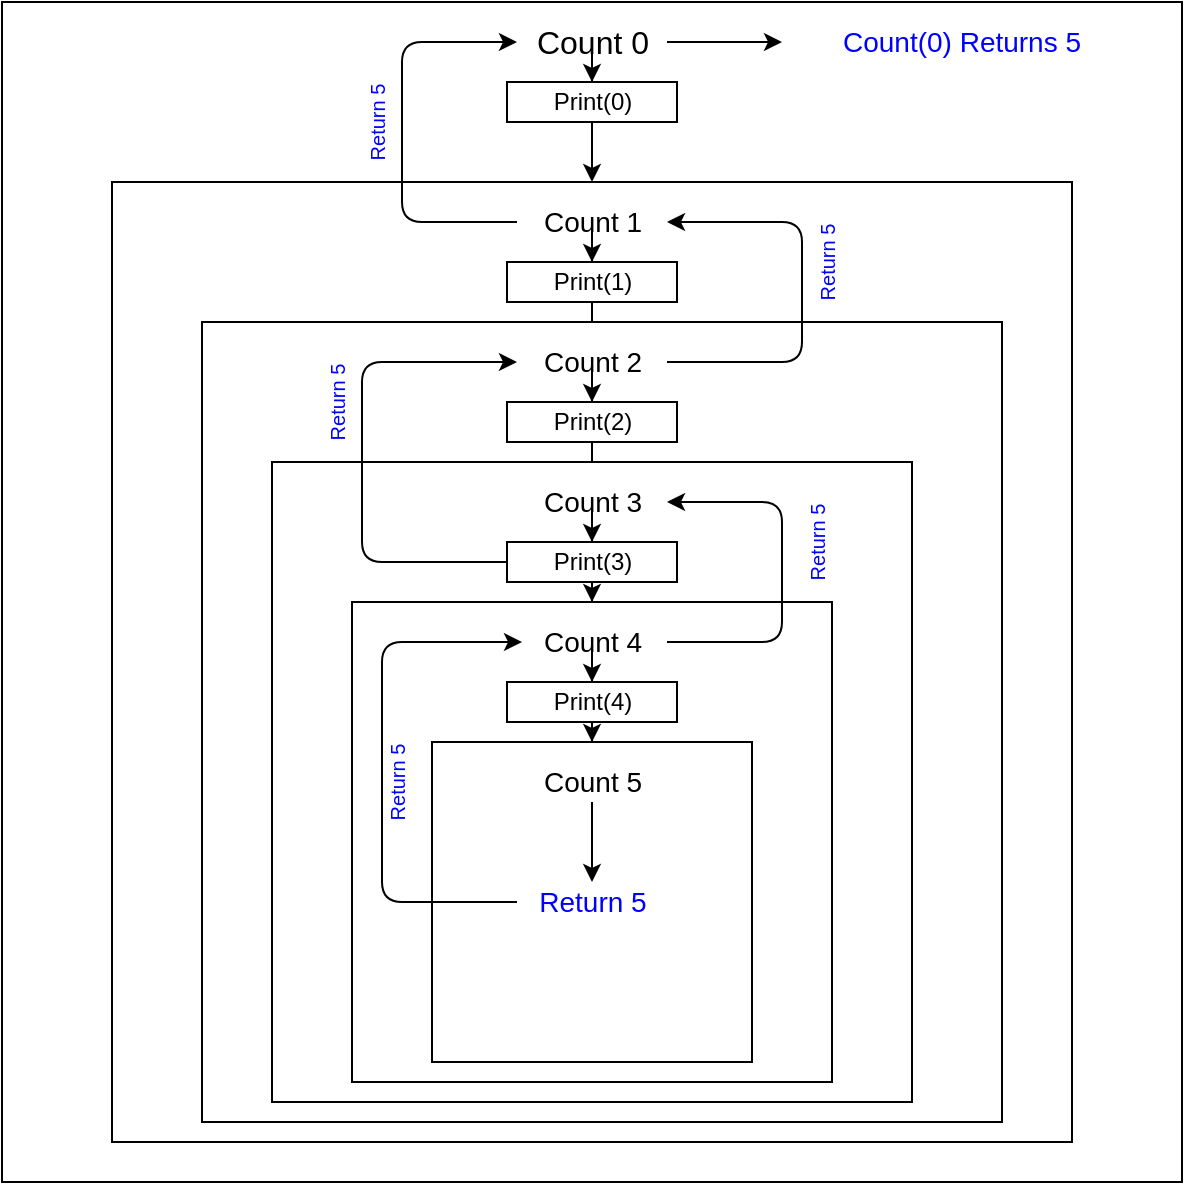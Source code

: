 <mxfile version="14.7.0" type="device"><diagram id="zxketocoHmCfuCm9UcEO" name="Page-1"><mxGraphModel dx="813" dy="435" grid="1" gridSize="10" guides="1" tooltips="1" connect="1" arrows="1" fold="1" page="1" pageScale="1" pageWidth="850" pageHeight="1100" math="0" shadow="0"><root><mxCell id="0"/><mxCell id="1" parent="0"/><mxCell id="am4lTgjBXTNwzO3AsvIi-1" value="" style="whiteSpace=wrap;html=1;aspect=fixed;" vertex="1" parent="1"><mxGeometry x="160" y="10" width="590" height="590" as="geometry"/></mxCell><mxCell id="am4lTgjBXTNwzO3AsvIi-7" value="" style="edgeStyle=orthogonalEdgeStyle;rounded=0;orthogonalLoop=1;jettySize=auto;html=1;fontSize=16;" edge="1" parent="1" source="am4lTgjBXTNwzO3AsvIi-2" target="am4lTgjBXTNwzO3AsvIi-6"><mxGeometry relative="1" as="geometry"/></mxCell><mxCell id="am4lTgjBXTNwzO3AsvIi-2" value="Count 0" style="text;html=1;strokeColor=none;fillColor=none;align=center;verticalAlign=middle;whiteSpace=wrap;rounded=0;strokeWidth=8;fontSize=16;" vertex="1" parent="1"><mxGeometry x="417.5" y="20" width="75" height="20" as="geometry"/></mxCell><mxCell id="am4lTgjBXTNwzO3AsvIi-15" value="" style="edgeStyle=orthogonalEdgeStyle;rounded=0;orthogonalLoop=1;jettySize=auto;html=1;fontSize=12;" edge="1" parent="1" source="am4lTgjBXTNwzO3AsvIi-6" target="am4lTgjBXTNwzO3AsvIi-10"><mxGeometry relative="1" as="geometry"/></mxCell><mxCell id="am4lTgjBXTNwzO3AsvIi-6" value="Print(0)" style="whiteSpace=wrap;html=1;fontSize=12;strokeWidth=1;" vertex="1" parent="1"><mxGeometry x="412.5" y="50" width="85" height="20" as="geometry"/></mxCell><mxCell id="am4lTgjBXTNwzO3AsvIi-10" value="" style="whiteSpace=wrap;html=1;aspect=fixed;" vertex="1" parent="1"><mxGeometry x="215" y="100" width="480" height="480" as="geometry"/></mxCell><mxCell id="am4lTgjBXTNwzO3AsvIi-25" style="edgeStyle=orthogonalEdgeStyle;rounded=0;orthogonalLoop=1;jettySize=auto;html=1;entryX=0.5;entryY=0;entryDx=0;entryDy=0;fontSize=14;" edge="1" parent="1" source="am4lTgjBXTNwzO3AsvIi-16" target="am4lTgjBXTNwzO3AsvIi-17"><mxGeometry relative="1" as="geometry"/></mxCell><mxCell id="am4lTgjBXTNwzO3AsvIi-16" value="Count 1" style="text;html=1;strokeColor=none;fillColor=none;align=center;verticalAlign=middle;whiteSpace=wrap;rounded=0;strokeWidth=8;fontSize=14;" vertex="1" parent="1"><mxGeometry x="417.5" y="110" width="75" height="20" as="geometry"/></mxCell><mxCell id="am4lTgjBXTNwzO3AsvIi-27" value="" style="edgeStyle=orthogonalEdgeStyle;rounded=0;orthogonalLoop=1;jettySize=auto;html=1;fontSize=14;" edge="1" parent="1" source="am4lTgjBXTNwzO3AsvIi-17" target="am4lTgjBXTNwzO3AsvIi-26"><mxGeometry relative="1" as="geometry"/></mxCell><mxCell id="am4lTgjBXTNwzO3AsvIi-17" value="Print(1)" style="whiteSpace=wrap;html=1;fontSize=12;strokeWidth=1;" vertex="1" parent="1"><mxGeometry x="412.5" y="140" width="85" height="20" as="geometry"/></mxCell><mxCell id="am4lTgjBXTNwzO3AsvIi-26" value="" style="whiteSpace=wrap;html=1;aspect=fixed;" vertex="1" parent="1"><mxGeometry x="260" y="170" width="400" height="400" as="geometry"/></mxCell><mxCell id="am4lTgjBXTNwzO3AsvIi-30" style="edgeStyle=orthogonalEdgeStyle;rounded=0;orthogonalLoop=1;jettySize=auto;html=1;entryX=0.5;entryY=0;entryDx=0;entryDy=0;fontSize=14;" edge="1" parent="1" source="am4lTgjBXTNwzO3AsvIi-28" target="am4lTgjBXTNwzO3AsvIi-29"><mxGeometry relative="1" as="geometry"/></mxCell><mxCell id="am4lTgjBXTNwzO3AsvIi-28" value="Count 2" style="text;html=1;strokeColor=none;fillColor=none;align=center;verticalAlign=middle;whiteSpace=wrap;rounded=0;strokeWidth=8;fontSize=14;" vertex="1" parent="1"><mxGeometry x="417.5" y="180" width="75" height="20" as="geometry"/></mxCell><mxCell id="am4lTgjBXTNwzO3AsvIi-36" value="" style="edgeStyle=orthogonalEdgeStyle;rounded=0;orthogonalLoop=1;jettySize=auto;html=1;fontSize=14;" edge="1" parent="1" source="am4lTgjBXTNwzO3AsvIi-29" target="am4lTgjBXTNwzO3AsvIi-34"><mxGeometry relative="1" as="geometry"/></mxCell><mxCell id="am4lTgjBXTNwzO3AsvIi-29" value="Print(2)" style="whiteSpace=wrap;html=1;fontSize=12;strokeWidth=1;" vertex="1" parent="1"><mxGeometry x="412.5" y="210" width="85" height="20" as="geometry"/></mxCell><mxCell id="am4lTgjBXTNwzO3AsvIi-32" value="" style="whiteSpace=wrap;html=1;aspect=fixed;" vertex="1" parent="1"><mxGeometry x="295" y="240" width="320" height="320" as="geometry"/></mxCell><mxCell id="am4lTgjBXTNwzO3AsvIi-35" value="" style="edgeStyle=orthogonalEdgeStyle;rounded=0;orthogonalLoop=1;jettySize=auto;html=1;fontSize=14;" edge="1" parent="1" source="am4lTgjBXTNwzO3AsvIi-33" target="am4lTgjBXTNwzO3AsvIi-34"><mxGeometry relative="1" as="geometry"/></mxCell><mxCell id="am4lTgjBXTNwzO3AsvIi-33" value="Count 3" style="text;html=1;strokeColor=none;fillColor=none;align=center;verticalAlign=middle;whiteSpace=wrap;rounded=0;strokeWidth=8;fontSize=14;" vertex="1" parent="1"><mxGeometry x="417.5" y="250" width="75" height="20" as="geometry"/></mxCell><mxCell id="am4lTgjBXTNwzO3AsvIi-38" value="" style="edgeStyle=orthogonalEdgeStyle;rounded=0;orthogonalLoop=1;jettySize=auto;html=1;fontSize=14;" edge="1" parent="1" source="am4lTgjBXTNwzO3AsvIi-34" target="am4lTgjBXTNwzO3AsvIi-37"><mxGeometry relative="1" as="geometry"/></mxCell><mxCell id="am4lTgjBXTNwzO3AsvIi-34" value="Print(3)" style="whiteSpace=wrap;html=1;fontSize=12;strokeWidth=1;" vertex="1" parent="1"><mxGeometry x="412.5" y="280" width="85" height="20" as="geometry"/></mxCell><mxCell id="am4lTgjBXTNwzO3AsvIi-37" value="" style="whiteSpace=wrap;html=1;aspect=fixed;" vertex="1" parent="1"><mxGeometry x="335" y="310" width="240" height="240" as="geometry"/></mxCell><mxCell id="am4lTgjBXTNwzO3AsvIi-41" value="" style="edgeStyle=orthogonalEdgeStyle;rounded=0;orthogonalLoop=1;jettySize=auto;html=1;fontSize=14;" edge="1" parent="1" source="am4lTgjBXTNwzO3AsvIi-39" target="am4lTgjBXTNwzO3AsvIi-40"><mxGeometry relative="1" as="geometry"/></mxCell><mxCell id="am4lTgjBXTNwzO3AsvIi-39" value="Count 4" style="text;html=1;strokeColor=none;fillColor=none;align=center;verticalAlign=middle;whiteSpace=wrap;rounded=0;strokeWidth=8;fontSize=14;" vertex="1" parent="1"><mxGeometry x="417.5" y="320" width="75" height="20" as="geometry"/></mxCell><mxCell id="am4lTgjBXTNwzO3AsvIi-44" value="" style="edgeStyle=orthogonalEdgeStyle;rounded=0;orthogonalLoop=1;jettySize=auto;html=1;fontSize=14;" edge="1" parent="1" source="am4lTgjBXTNwzO3AsvIi-40" target="am4lTgjBXTNwzO3AsvIi-43"><mxGeometry relative="1" as="geometry"/></mxCell><mxCell id="am4lTgjBXTNwzO3AsvIi-40" value="Print(4)" style="whiteSpace=wrap;html=1;fontSize=12;strokeWidth=1;" vertex="1" parent="1"><mxGeometry x="412.5" y="350" width="85" height="20" as="geometry"/></mxCell><mxCell id="am4lTgjBXTNwzO3AsvIi-43" value="" style="whiteSpace=wrap;html=1;aspect=fixed;" vertex="1" parent="1"><mxGeometry x="375" y="380" width="160" height="160" as="geometry"/></mxCell><mxCell id="am4lTgjBXTNwzO3AsvIi-48" value="" style="edgeStyle=orthogonalEdgeStyle;rounded=0;orthogonalLoop=1;jettySize=auto;html=1;fontSize=14;" edge="1" parent="1" source="am4lTgjBXTNwzO3AsvIi-45" target="am4lTgjBXTNwzO3AsvIi-47"><mxGeometry relative="1" as="geometry"/></mxCell><mxCell id="am4lTgjBXTNwzO3AsvIi-45" value="Count 5" style="text;html=1;strokeColor=none;fillColor=none;align=center;verticalAlign=middle;whiteSpace=wrap;rounded=0;strokeWidth=8;fontSize=14;" vertex="1" parent="1"><mxGeometry x="417.5" y="390" width="75" height="20" as="geometry"/></mxCell><mxCell id="am4lTgjBXTNwzO3AsvIi-47" value="&lt;font color=&quot;#0000ff&quot;&gt;Return 5&lt;/font&gt;" style="text;html=1;strokeColor=none;fillColor=none;align=center;verticalAlign=middle;whiteSpace=wrap;rounded=0;strokeWidth=8;fontSize=14;" vertex="1" parent="1"><mxGeometry x="417.5" y="450" width="75" height="20" as="geometry"/></mxCell><mxCell id="am4lTgjBXTNwzO3AsvIi-51" value="" style="endArrow=classic;html=1;fontSize=14;exitX=0;exitY=0.5;exitDx=0;exitDy=0;" edge="1" parent="1" source="am4lTgjBXTNwzO3AsvIi-47"><mxGeometry width="50" height="50" relative="1" as="geometry"><mxPoint x="540" y="350" as="sourcePoint"/><mxPoint x="420" y="330" as="targetPoint"/><Array as="points"><mxPoint x="350" y="460"/><mxPoint x="350" y="330"/></Array></mxGeometry></mxCell><mxCell id="am4lTgjBXTNwzO3AsvIi-52" value="&lt;font color=&quot;#0000ff&quot; style=&quot;font-size: 10px;&quot;&gt;Return 5&lt;/font&gt;" style="text;html=1;strokeColor=none;fillColor=none;align=center;verticalAlign=middle;whiteSpace=wrap;rounded=0;strokeWidth=8;fontSize=10;rotation=-90;" vertex="1" parent="1"><mxGeometry x="320" y="390" width="75" height="20" as="geometry"/></mxCell><mxCell id="am4lTgjBXTNwzO3AsvIi-53" value="" style="endArrow=classic;html=1;fontSize=10;exitX=1;exitY=0.5;exitDx=0;exitDy=0;entryX=1;entryY=0.5;entryDx=0;entryDy=0;" edge="1" parent="1" source="am4lTgjBXTNwzO3AsvIi-39" target="am4lTgjBXTNwzO3AsvIi-33"><mxGeometry width="50" height="50" relative="1" as="geometry"><mxPoint x="490" y="350" as="sourcePoint"/><mxPoint x="540" y="300" as="targetPoint"/><Array as="points"><mxPoint x="550" y="330"/><mxPoint x="550" y="260"/></Array></mxGeometry></mxCell><mxCell id="am4lTgjBXTNwzO3AsvIi-54" value="&lt;font color=&quot;#0000ff&quot; style=&quot;font-size: 10px;&quot;&gt;Return 5&lt;/font&gt;" style="text;html=1;strokeColor=none;fillColor=none;align=center;verticalAlign=middle;whiteSpace=wrap;rounded=0;strokeWidth=8;fontSize=10;rotation=-90;" vertex="1" parent="1"><mxGeometry x="530" y="270" width="75" height="20" as="geometry"/></mxCell><mxCell id="am4lTgjBXTNwzO3AsvIi-55" value="" style="endArrow=classic;html=1;fontSize=10;exitX=0;exitY=0.5;exitDx=0;exitDy=0;entryX=0;entryY=0.5;entryDx=0;entryDy=0;" edge="1" parent="1" source="am4lTgjBXTNwzO3AsvIi-34" target="am4lTgjBXTNwzO3AsvIi-28"><mxGeometry width="50" height="50" relative="1" as="geometry"><mxPoint x="370" y="300" as="sourcePoint"/><mxPoint x="420" y="250" as="targetPoint"/><Array as="points"><mxPoint x="340" y="290"/><mxPoint x="340" y="190"/></Array></mxGeometry></mxCell><mxCell id="am4lTgjBXTNwzO3AsvIi-56" value="&lt;font color=&quot;#0000ff&quot; style=&quot;font-size: 10px;&quot;&gt;Return 5&lt;/font&gt;" style="text;html=1;strokeColor=none;fillColor=none;align=center;verticalAlign=middle;whiteSpace=wrap;rounded=0;strokeWidth=8;fontSize=10;rotation=-90;" vertex="1" parent="1"><mxGeometry x="290" y="200" width="75" height="20" as="geometry"/></mxCell><mxCell id="am4lTgjBXTNwzO3AsvIi-57" value="" style="endArrow=classic;html=1;fontSize=10;exitX=1;exitY=0.5;exitDx=0;exitDy=0;entryX=1;entryY=0.5;entryDx=0;entryDy=0;" edge="1" parent="1" source="am4lTgjBXTNwzO3AsvIi-28" target="am4lTgjBXTNwzO3AsvIi-16"><mxGeometry width="50" height="50" relative="1" as="geometry"><mxPoint x="500" y="230" as="sourcePoint"/><mxPoint x="550" y="180" as="targetPoint"/><Array as="points"><mxPoint x="560" y="190"/><mxPoint x="560" y="120"/></Array></mxGeometry></mxCell><mxCell id="am4lTgjBXTNwzO3AsvIi-59" value="" style="endArrow=classic;html=1;fontSize=10;exitX=0;exitY=0.5;exitDx=0;exitDy=0;entryX=0;entryY=0.5;entryDx=0;entryDy=0;" edge="1" parent="1" source="am4lTgjBXTNwzO3AsvIi-16" target="am4lTgjBXTNwzO3AsvIi-2"><mxGeometry width="50" height="50" relative="1" as="geometry"><mxPoint x="350" y="160" as="sourcePoint"/><mxPoint x="400" y="110" as="targetPoint"/><Array as="points"><mxPoint x="360" y="120"/><mxPoint x="360" y="30"/></Array></mxGeometry></mxCell><mxCell id="am4lTgjBXTNwzO3AsvIi-60" value="&lt;font color=&quot;#0000ff&quot; style=&quot;font-size: 10px;&quot;&gt;Return 5&lt;/font&gt;" style="text;html=1;strokeColor=none;fillColor=none;align=center;verticalAlign=middle;whiteSpace=wrap;rounded=0;strokeWidth=8;fontSize=10;rotation=-90;" vertex="1" parent="1"><mxGeometry x="535" y="130" width="75" height="20" as="geometry"/></mxCell><mxCell id="am4lTgjBXTNwzO3AsvIi-61" value="&lt;font color=&quot;#0000ff&quot; style=&quot;font-size: 10px;&quot;&gt;Return 5&lt;/font&gt;" style="text;html=1;strokeColor=none;fillColor=none;align=center;verticalAlign=middle;whiteSpace=wrap;rounded=0;strokeWidth=8;fontSize=10;rotation=-90;" vertex="1" parent="1"><mxGeometry x="310" y="60" width="75" height="20" as="geometry"/></mxCell><mxCell id="am4lTgjBXTNwzO3AsvIi-62" value="" style="endArrow=classic;html=1;fontSize=10;exitX=1;exitY=0.5;exitDx=0;exitDy=0;" edge="1" parent="1" source="am4lTgjBXTNwzO3AsvIi-2"><mxGeometry width="50" height="50" relative="1" as="geometry"><mxPoint x="500" y="80" as="sourcePoint"/><mxPoint x="550" y="30" as="targetPoint"/></mxGeometry></mxCell><mxCell id="am4lTgjBXTNwzO3AsvIi-63" value="&lt;font color=&quot;#0000ff&quot;&gt;Count(0) Returns 5&lt;/font&gt;" style="text;html=1;strokeColor=none;fillColor=none;align=center;verticalAlign=middle;whiteSpace=wrap;rounded=0;strokeWidth=8;fontSize=14;" vertex="1" parent="1"><mxGeometry x="570" y="20" width="140" height="20" as="geometry"/></mxCell></root></mxGraphModel></diagram></mxfile>